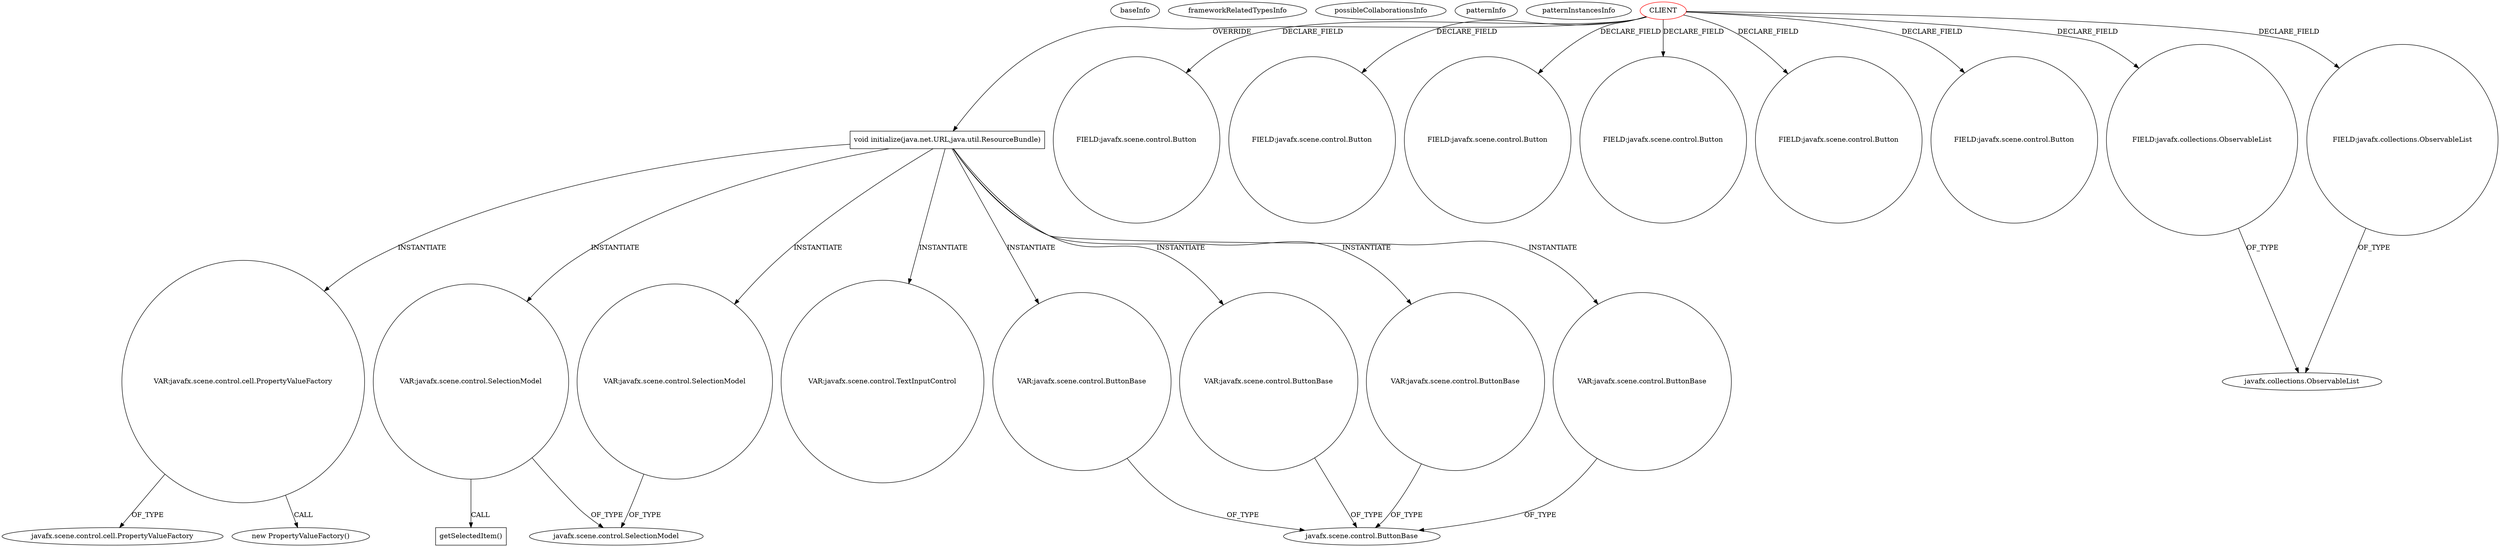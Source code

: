 digraph {
baseInfo[graphId=1613,category="pattern",isAnonymous=false,possibleRelation=false]
frameworkRelatedTypesInfo[]
possibleCollaborationsInfo[]
patternInfo[frequency=2.0,patternRootClient=0]
patternInstancesInfo[0="diogocs1-FPessoais~/diogocs1-FPessoais/FPessoais-master/FinancasPessoais/src/app/controllers/HomeController.java~HomeController~2490",1="crosswords-testEnvironment~/crosswords-testEnvironment/testEnvironment-master/src/GUI/MainController.java~MainController~2315"]
87[label="javafx.scene.control.cell.PropertyValueFactory",vertexType="FRAMEWORK_CLASS_TYPE",isFrameworkType=false]
122[label="VAR:javafx.scene.control.cell.PropertyValueFactory",vertexType="VARIABLE_EXPRESION",isFrameworkType=false,shape=circle]
81[label="void initialize(java.net.URL,java.util.ResourceBundle)",vertexType="OVERRIDING_METHOD_DECLARATION",isFrameworkType=false,shape=box]
0[label="CLIENT",vertexType="ROOT_CLIENT_CLASS_DECLARATION",isFrameworkType=false,color=red]
4[label="FIELD:javafx.scene.control.Button",vertexType="FIELD_DECLARATION",isFrameworkType=false,shape=circle]
24[label="FIELD:javafx.scene.control.Button",vertexType="FIELD_DECLARATION",isFrameworkType=false,shape=circle]
8[label="FIELD:javafx.scene.control.Button",vertexType="FIELD_DECLARATION",isFrameworkType=false,shape=circle]
61[label="FIELD:javafx.scene.control.Button",vertexType="FIELD_DECLARATION",isFrameworkType=false,shape=circle]
6[label="FIELD:javafx.scene.control.Button",vertexType="FIELD_DECLARATION",isFrameworkType=false,shape=circle]
26[label="FIELD:javafx.scene.control.Button",vertexType="FIELD_DECLARATION",isFrameworkType=false,shape=circle]
46[label="FIELD:javafx.collections.ObservableList",vertexType="FIELD_DECLARATION",isFrameworkType=false,shape=circle]
43[label="javafx.collections.ObservableList",vertexType="FRAMEWORK_INTERFACE_TYPE",isFrameworkType=false]
42[label="FIELD:javafx.collections.ObservableList",vertexType="FIELD_DECLARATION",isFrameworkType=false,shape=circle]
229[label="VAR:javafx.scene.control.SelectionModel",vertexType="VARIABLE_EXPRESION",isFrameworkType=false,shape=circle]
230[label="getSelectedItem()",vertexType="INSIDE_CALL",isFrameworkType=false,shape=box]
176[label="javafx.scene.control.SelectionModel",vertexType="FRAMEWORK_CLASS_TYPE",isFrameworkType=false]
339[label="VAR:javafx.scene.control.SelectionModel",vertexType="VARIABLE_EXPRESION",isFrameworkType=false,shape=circle]
121[label="new PropertyValueFactory()",vertexType="CONSTRUCTOR_CALL",isFrameworkType=false]
245[label="VAR:javafx.scene.control.TextInputControl",vertexType="VARIABLE_EXPRESION",isFrameworkType=false,shape=circle]
234[label="VAR:javafx.scene.control.ButtonBase",vertexType="VARIABLE_EXPRESION",isFrameworkType=false,shape=circle]
129[label="javafx.scene.control.ButtonBase",vertexType="FRAMEWORK_CLASS_TYPE",isFrameworkType=false]
127[label="VAR:javafx.scene.control.ButtonBase",vertexType="VARIABLE_EXPRESION",isFrameworkType=false,shape=circle]
293[label="VAR:javafx.scene.control.ButtonBase",vertexType="VARIABLE_EXPRESION",isFrameworkType=false,shape=circle]
383[label="VAR:javafx.scene.control.ButtonBase",vertexType="VARIABLE_EXPRESION",isFrameworkType=false,shape=circle]
81->234[label="INSTANTIATE"]
229->176[label="OF_TYPE"]
0->24[label="DECLARE_FIELD"]
339->176[label="OF_TYPE"]
0->61[label="DECLARE_FIELD"]
0->81[label="OVERRIDE"]
81->122[label="INSTANTIATE"]
81->127[label="INSTANTIATE"]
122->87[label="OF_TYPE"]
42->43[label="OF_TYPE"]
0->4[label="DECLARE_FIELD"]
81->339[label="INSTANTIATE"]
81->293[label="INSTANTIATE"]
234->129[label="OF_TYPE"]
122->121[label="CALL"]
0->42[label="DECLARE_FIELD"]
127->129[label="OF_TYPE"]
229->230[label="CALL"]
0->6[label="DECLARE_FIELD"]
0->26[label="DECLARE_FIELD"]
293->129[label="OF_TYPE"]
0->8[label="DECLARE_FIELD"]
81->229[label="INSTANTIATE"]
81->383[label="INSTANTIATE"]
383->129[label="OF_TYPE"]
81->245[label="INSTANTIATE"]
0->46[label="DECLARE_FIELD"]
46->43[label="OF_TYPE"]
}
